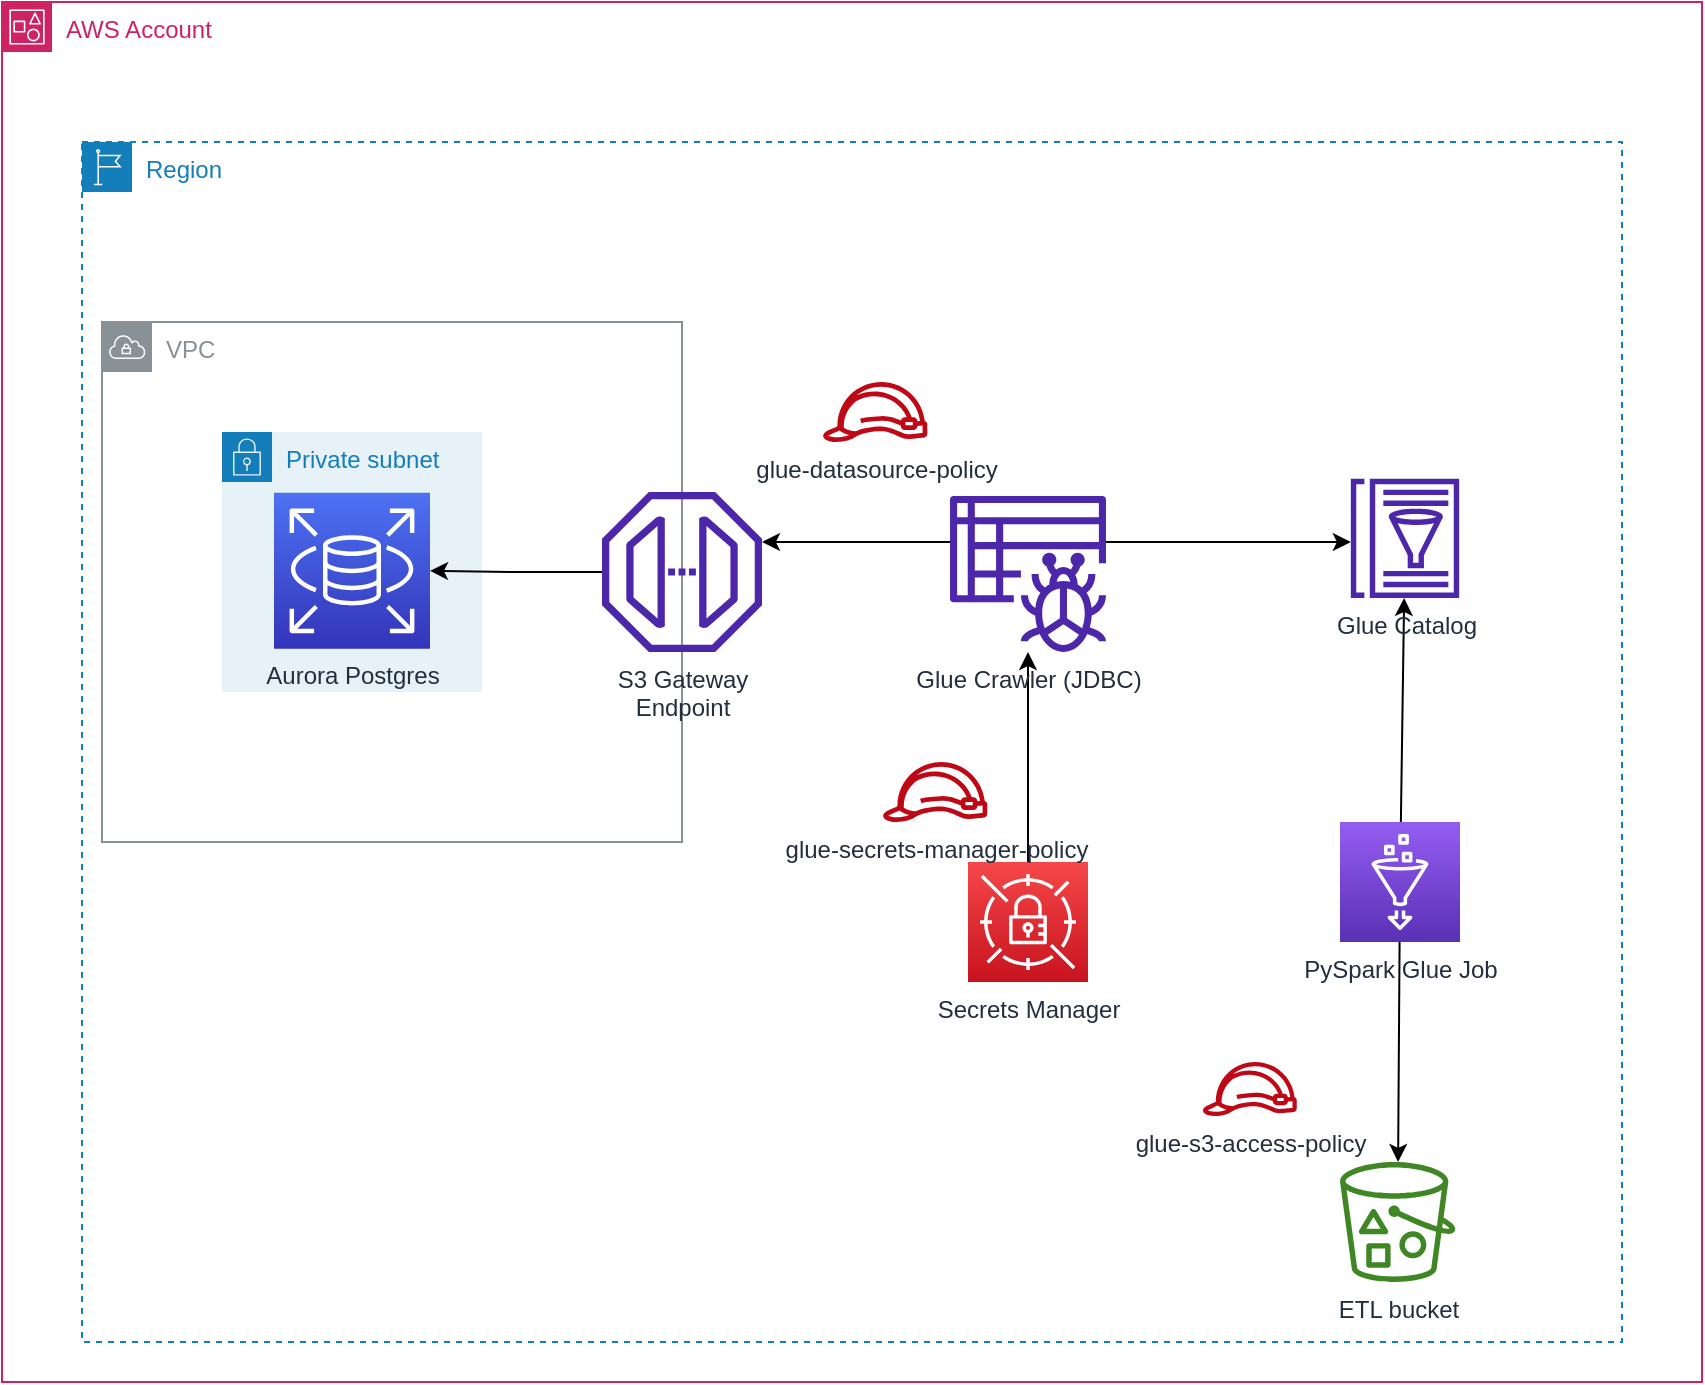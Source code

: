 <mxfile version="21.1.4" type="device">
  <diagram id="y0yoUt8PDUnWxU_aTR9k" name="Page-1">
    <mxGraphModel dx="1194" dy="591" grid="1" gridSize="10" guides="1" tooltips="1" connect="1" arrows="1" fold="1" page="1" pageScale="1" pageWidth="850" pageHeight="1100" math="0" shadow="0">
      <root>
        <mxCell id="0" />
        <mxCell id="1" parent="0" />
        <mxCell id="tfIvSZz7BxdLT6BHfepm-10" value="AWS Account" style="points=[[0,0],[0.25,0],[0.5,0],[0.75,0],[1,0],[1,0.25],[1,0.5],[1,0.75],[1,1],[0.75,1],[0.5,1],[0.25,1],[0,1],[0,0.75],[0,0.5],[0,0.25]];outlineConnect=0;gradientColor=none;html=1;whiteSpace=wrap;fontSize=12;fontStyle=0;container=1;pointerEvents=0;collapsible=0;recursiveResize=0;shape=mxgraph.aws4.group;grIcon=mxgraph.aws4.group_account;strokeColor=#CD2264;fillColor=none;verticalAlign=top;align=left;spacingLeft=30;fontColor=#CD2264;dashed=0;" parent="1" vertex="1">
          <mxGeometry x="230" y="110" width="850" height="690" as="geometry" />
        </mxCell>
        <mxCell id="tfIvSZz7BxdLT6BHfepm-2" value="Region" style="points=[[0,0],[0.25,0],[0.5,0],[0.75,0],[1,0],[1,0.25],[1,0.5],[1,0.75],[1,1],[0.75,1],[0.5,1],[0.25,1],[0,1],[0,0.75],[0,0.5],[0,0.25]];outlineConnect=0;gradientColor=none;html=1;whiteSpace=wrap;fontSize=12;fontStyle=0;container=1;pointerEvents=0;collapsible=0;recursiveResize=0;shape=mxgraph.aws4.group;grIcon=mxgraph.aws4.group_region;strokeColor=#147EBA;fillColor=none;verticalAlign=top;align=left;spacingLeft=30;fontColor=#147EBA;dashed=1;" parent="1" vertex="1">
          <mxGeometry x="270" y="180" width="770" height="600" as="geometry" />
        </mxCell>
        <mxCell id="tfIvSZz7BxdLT6BHfepm-1" value="VPC" style="sketch=0;outlineConnect=0;gradientColor=none;html=1;whiteSpace=wrap;fontSize=12;fontStyle=0;shape=mxgraph.aws4.group;grIcon=mxgraph.aws4.group_vpc;strokeColor=#879196;fillColor=none;verticalAlign=top;align=left;spacingLeft=30;fontColor=#879196;dashed=0;" parent="tfIvSZz7BxdLT6BHfepm-2" vertex="1">
          <mxGeometry x="10" y="90" width="290" height="260" as="geometry" />
        </mxCell>
        <mxCell id="tfIvSZz7BxdLT6BHfepm-8" value="S3 Gateway&lt;br&gt;Endpoint" style="sketch=0;outlineConnect=0;fontColor=#232F3E;gradientColor=none;fillColor=#4D27AA;strokeColor=none;dashed=0;verticalLabelPosition=bottom;verticalAlign=top;align=center;html=1;fontSize=12;fontStyle=0;aspect=fixed;pointerEvents=1;shape=mxgraph.aws4.endpoint;" parent="tfIvSZz7BxdLT6BHfepm-2" vertex="1">
          <mxGeometry x="260" y="175" width="80" height="80" as="geometry" />
        </mxCell>
        <mxCell id="tfIvSZz7BxdLT6BHfepm-16" style="edgeStyle=orthogonalEdgeStyle;rounded=0;orthogonalLoop=1;jettySize=auto;html=1;" parent="tfIvSZz7BxdLT6BHfepm-2" source="tfIvSZz7BxdLT6BHfepm-7" target="tfIvSZz7BxdLT6BHfepm-8" edge="1">
          <mxGeometry relative="1" as="geometry">
            <mxPoint x="370" y="400" as="targetPoint" />
            <Array as="points">
              <mxPoint x="410" y="200" />
              <mxPoint x="410" y="200" />
            </Array>
          </mxGeometry>
        </mxCell>
        <mxCell id="tfIvSZz7BxdLT6BHfepm-33" style="edgeStyle=none;rounded=0;orthogonalLoop=1;jettySize=auto;html=1;exitX=0.5;exitY=0;exitDx=0;exitDy=0;exitPerimeter=0;" parent="tfIvSZz7BxdLT6BHfepm-2" source="tfIvSZz7BxdLT6BHfepm-32" target="tfIvSZz7BxdLT6BHfepm-7" edge="1">
          <mxGeometry relative="1" as="geometry" />
        </mxCell>
        <mxCell id="tfIvSZz7BxdLT6BHfepm-7" value="Glue Crawler (JDBC)" style="sketch=0;outlineConnect=0;fontColor=#232F3E;gradientColor=none;fillColor=#4D27AA;strokeColor=none;dashed=0;verticalLabelPosition=bottom;verticalAlign=top;align=center;html=1;fontSize=12;fontStyle=0;aspect=fixed;pointerEvents=1;shape=mxgraph.aws4.glue_crawlers;" parent="tfIvSZz7BxdLT6BHfepm-2" vertex="1">
          <mxGeometry x="434" y="177" width="78" height="78" as="geometry" />
        </mxCell>
        <mxCell id="tfIvSZz7BxdLT6BHfepm-9" value="glue-datasource-policy" style="sketch=0;outlineConnect=0;fontColor=#232F3E;gradientColor=none;fillColor=#BF0816;strokeColor=none;dashed=0;verticalLabelPosition=bottom;verticalAlign=top;align=center;html=1;fontSize=12;fontStyle=0;aspect=fixed;pointerEvents=1;shape=mxgraph.aws4.role;" parent="tfIvSZz7BxdLT6BHfepm-2" vertex="1">
          <mxGeometry x="370" y="120" width="53.18" height="30" as="geometry" />
        </mxCell>
        <mxCell id="tfIvSZz7BxdLT6BHfepm-29" value="" style="edgeStyle=none;rounded=0;orthogonalLoop=1;jettySize=auto;html=1;" parent="tfIvSZz7BxdLT6BHfepm-2" source="tfIvSZz7BxdLT6BHfepm-24" target="tfIvSZz7BxdLT6BHfepm-6" edge="1">
          <mxGeometry relative="1" as="geometry">
            <Array as="points" />
          </mxGeometry>
        </mxCell>
        <mxCell id="tfIvSZz7BxdLT6BHfepm-6" value="Glue Catalog" style="sketch=0;outlineConnect=0;fontColor=#232F3E;gradientColor=none;fillColor=#4D27AA;strokeColor=none;dashed=0;verticalLabelPosition=bottom;verticalAlign=top;align=center;html=1;fontSize=12;fontStyle=0;aspect=fixed;pointerEvents=1;shape=mxgraph.aws4.glue_data_catalog;" parent="tfIvSZz7BxdLT6BHfepm-2" vertex="1">
          <mxGeometry x="634" y="168.42" width="55" height="59.58" as="geometry" />
        </mxCell>
        <mxCell id="tfIvSZz7BxdLT6BHfepm-18" style="edgeStyle=orthogonalEdgeStyle;rounded=0;orthogonalLoop=1;jettySize=auto;html=1;" parent="tfIvSZz7BxdLT6BHfepm-2" source="tfIvSZz7BxdLT6BHfepm-7" target="tfIvSZz7BxdLT6BHfepm-6" edge="1">
          <mxGeometry relative="1" as="geometry">
            <Array as="points">
              <mxPoint x="580" y="200" />
              <mxPoint x="580" y="200" />
            </Array>
          </mxGeometry>
        </mxCell>
        <mxCell id="tfIvSZz7BxdLT6BHfepm-22" value="ETL bucket" style="sketch=0;outlineConnect=0;fontColor=#232F3E;gradientColor=none;fillColor=#3F8624;strokeColor=none;dashed=0;verticalLabelPosition=bottom;verticalAlign=top;align=center;html=1;fontSize=12;fontStyle=0;aspect=fixed;pointerEvents=1;shape=mxgraph.aws4.bucket_with_objects;" parent="tfIvSZz7BxdLT6BHfepm-2" vertex="1">
          <mxGeometry x="629" y="510" width="57.69" height="60" as="geometry" />
        </mxCell>
        <mxCell id="tfIvSZz7BxdLT6BHfepm-30" style="edgeStyle=none;rounded=0;orthogonalLoop=1;jettySize=auto;html=1;" parent="tfIvSZz7BxdLT6BHfepm-2" source="tfIvSZz7BxdLT6BHfepm-24" target="tfIvSZz7BxdLT6BHfepm-22" edge="1">
          <mxGeometry relative="1" as="geometry" />
        </mxCell>
        <mxCell id="tfIvSZz7BxdLT6BHfepm-24" value="PySpark Glue Job" style="sketch=0;points=[[0,0,0],[0.25,0,0],[0.5,0,0],[0.75,0,0],[1,0,0],[0,1,0],[0.25,1,0],[0.5,1,0],[0.75,1,0],[1,1,0],[0,0.25,0],[0,0.5,0],[0,0.75,0],[1,0.25,0],[1,0.5,0],[1,0.75,0]];outlineConnect=0;fontColor=#232F3E;gradientColor=#945DF2;gradientDirection=north;fillColor=#5A30B5;strokeColor=#ffffff;dashed=0;verticalLabelPosition=bottom;verticalAlign=top;align=center;html=1;fontSize=12;fontStyle=0;aspect=fixed;shape=mxgraph.aws4.resourceIcon;resIcon=mxgraph.aws4.glue;" parent="tfIvSZz7BxdLT6BHfepm-2" vertex="1">
          <mxGeometry x="629" y="340" width="60" height="60" as="geometry" />
        </mxCell>
        <mxCell id="tfIvSZz7BxdLT6BHfepm-32" value="Secrets Manager" style="sketch=0;points=[[0,0,0],[0.25,0,0],[0.5,0,0],[0.75,0,0],[1,0,0],[0,1,0],[0.25,1,0],[0.5,1,0],[0.75,1,0],[1,1,0],[0,0.25,0],[0,0.5,0],[0,0.75,0],[1,0.25,0],[1,0.5,0],[1,0.75,0]];outlineConnect=0;fontColor=#232F3E;gradientColor=#F54749;gradientDirection=north;fillColor=#C7131F;strokeColor=#ffffff;dashed=0;verticalLabelPosition=bottom;verticalAlign=top;align=center;html=1;fontSize=12;fontStyle=0;aspect=fixed;shape=mxgraph.aws4.resourceIcon;resIcon=mxgraph.aws4.secrets_manager;" parent="tfIvSZz7BxdLT6BHfepm-2" vertex="1">
          <mxGeometry x="443" y="360" width="60" height="60" as="geometry" />
        </mxCell>
        <mxCell id="_2y4NVglLgokF5ldObjw-1" value="glue-s3-access-policy" style="sketch=0;outlineConnect=0;fontColor=#232F3E;gradientColor=none;fillColor=#BF0816;strokeColor=none;dashed=0;verticalLabelPosition=bottom;verticalAlign=top;align=center;html=1;fontSize=12;fontStyle=0;aspect=fixed;pointerEvents=1;shape=mxgraph.aws4.role;" vertex="1" parent="tfIvSZz7BxdLT6BHfepm-2">
          <mxGeometry x="560" y="460" width="47.86" height="27" as="geometry" />
        </mxCell>
        <mxCell id="_2y4NVglLgokF5ldObjw-2" value="glue-secrets-manager-policy" style="sketch=0;outlineConnect=0;fontColor=#232F3E;gradientColor=none;fillColor=#BF0816;strokeColor=none;dashed=0;verticalLabelPosition=bottom;verticalAlign=top;align=center;html=1;fontSize=12;fontStyle=0;aspect=fixed;pointerEvents=1;shape=mxgraph.aws4.role;" vertex="1" parent="tfIvSZz7BxdLT6BHfepm-2">
          <mxGeometry x="400.0" y="310" width="53.18" height="30" as="geometry" />
        </mxCell>
        <mxCell id="_2y4NVglLgokF5ldObjw-3" value="Private subnet" style="points=[[0,0],[0.25,0],[0.5,0],[0.75,0],[1,0],[1,0.25],[1,0.5],[1,0.75],[1,1],[0.75,1],[0.5,1],[0.25,1],[0,1],[0,0.75],[0,0.5],[0,0.25]];outlineConnect=0;gradientColor=none;html=1;whiteSpace=wrap;fontSize=12;fontStyle=0;container=1;pointerEvents=0;collapsible=0;recursiveResize=0;shape=mxgraph.aws4.group;grIcon=mxgraph.aws4.group_security_group;grStroke=0;strokeColor=#147EBA;fillColor=#E6F2F8;verticalAlign=top;align=left;spacingLeft=30;fontColor=#147EBA;dashed=0;" vertex="1" parent="tfIvSZz7BxdLT6BHfepm-2">
          <mxGeometry x="70" y="145" width="130" height="130" as="geometry" />
        </mxCell>
        <mxCell id="tfIvSZz7BxdLT6BHfepm-15" value="Aurora Postgres" style="sketch=0;points=[[0,0,0],[0.25,0,0],[0.5,0,0],[0.75,0,0],[1,0,0],[0,1,0],[0.25,1,0],[0.5,1,0],[0.75,1,0],[1,1,0],[0,0.25,0],[0,0.5,0],[0,0.75,0],[1,0.25,0],[1,0.5,0],[1,0.75,0]];outlineConnect=0;fontColor=#232F3E;gradientColor=#4D72F3;gradientDirection=north;fillColor=#3334B9;strokeColor=#ffffff;dashed=0;verticalLabelPosition=bottom;verticalAlign=top;align=center;html=1;fontSize=12;fontStyle=0;aspect=fixed;shape=mxgraph.aws4.resourceIcon;resIcon=mxgraph.aws4.rds;" parent="_2y4NVglLgokF5ldObjw-3" vertex="1">
          <mxGeometry x="26" y="30.42" width="78" height="78" as="geometry" />
        </mxCell>
        <mxCell id="tfIvSZz7BxdLT6BHfepm-17" style="edgeStyle=orthogonalEdgeStyle;rounded=0;orthogonalLoop=1;jettySize=auto;html=1;" parent="tfIvSZz7BxdLT6BHfepm-2" source="tfIvSZz7BxdLT6BHfepm-8" target="tfIvSZz7BxdLT6BHfepm-15" edge="1">
          <mxGeometry relative="1" as="geometry" />
        </mxCell>
      </root>
    </mxGraphModel>
  </diagram>
</mxfile>
